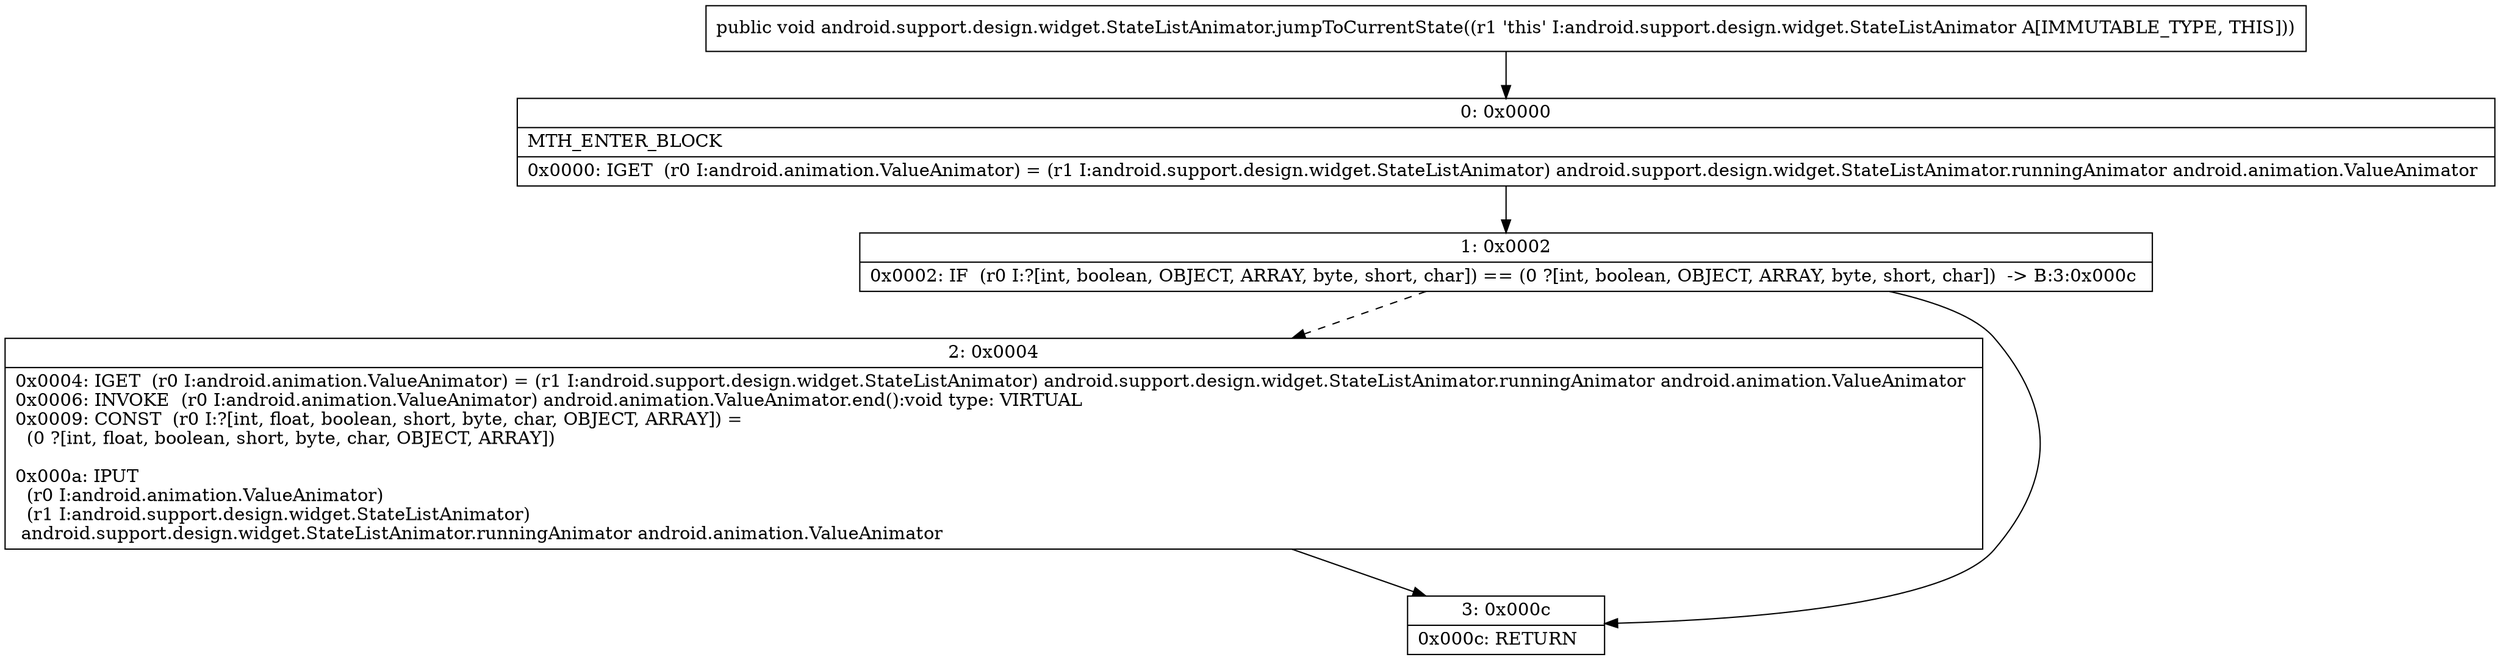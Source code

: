 digraph "CFG forandroid.support.design.widget.StateListAnimator.jumpToCurrentState()V" {
Node_0 [shape=record,label="{0\:\ 0x0000|MTH_ENTER_BLOCK\l|0x0000: IGET  (r0 I:android.animation.ValueAnimator) = (r1 I:android.support.design.widget.StateListAnimator) android.support.design.widget.StateListAnimator.runningAnimator android.animation.ValueAnimator \l}"];
Node_1 [shape=record,label="{1\:\ 0x0002|0x0002: IF  (r0 I:?[int, boolean, OBJECT, ARRAY, byte, short, char]) == (0 ?[int, boolean, OBJECT, ARRAY, byte, short, char])  \-\> B:3:0x000c \l}"];
Node_2 [shape=record,label="{2\:\ 0x0004|0x0004: IGET  (r0 I:android.animation.ValueAnimator) = (r1 I:android.support.design.widget.StateListAnimator) android.support.design.widget.StateListAnimator.runningAnimator android.animation.ValueAnimator \l0x0006: INVOKE  (r0 I:android.animation.ValueAnimator) android.animation.ValueAnimator.end():void type: VIRTUAL \l0x0009: CONST  (r0 I:?[int, float, boolean, short, byte, char, OBJECT, ARRAY]) = \l  (0 ?[int, float, boolean, short, byte, char, OBJECT, ARRAY])\l \l0x000a: IPUT  \l  (r0 I:android.animation.ValueAnimator)\l  (r1 I:android.support.design.widget.StateListAnimator)\l android.support.design.widget.StateListAnimator.runningAnimator android.animation.ValueAnimator \l}"];
Node_3 [shape=record,label="{3\:\ 0x000c|0x000c: RETURN   \l}"];
MethodNode[shape=record,label="{public void android.support.design.widget.StateListAnimator.jumpToCurrentState((r1 'this' I:android.support.design.widget.StateListAnimator A[IMMUTABLE_TYPE, THIS])) }"];
MethodNode -> Node_0;
Node_0 -> Node_1;
Node_1 -> Node_2[style=dashed];
Node_1 -> Node_3;
Node_2 -> Node_3;
}

